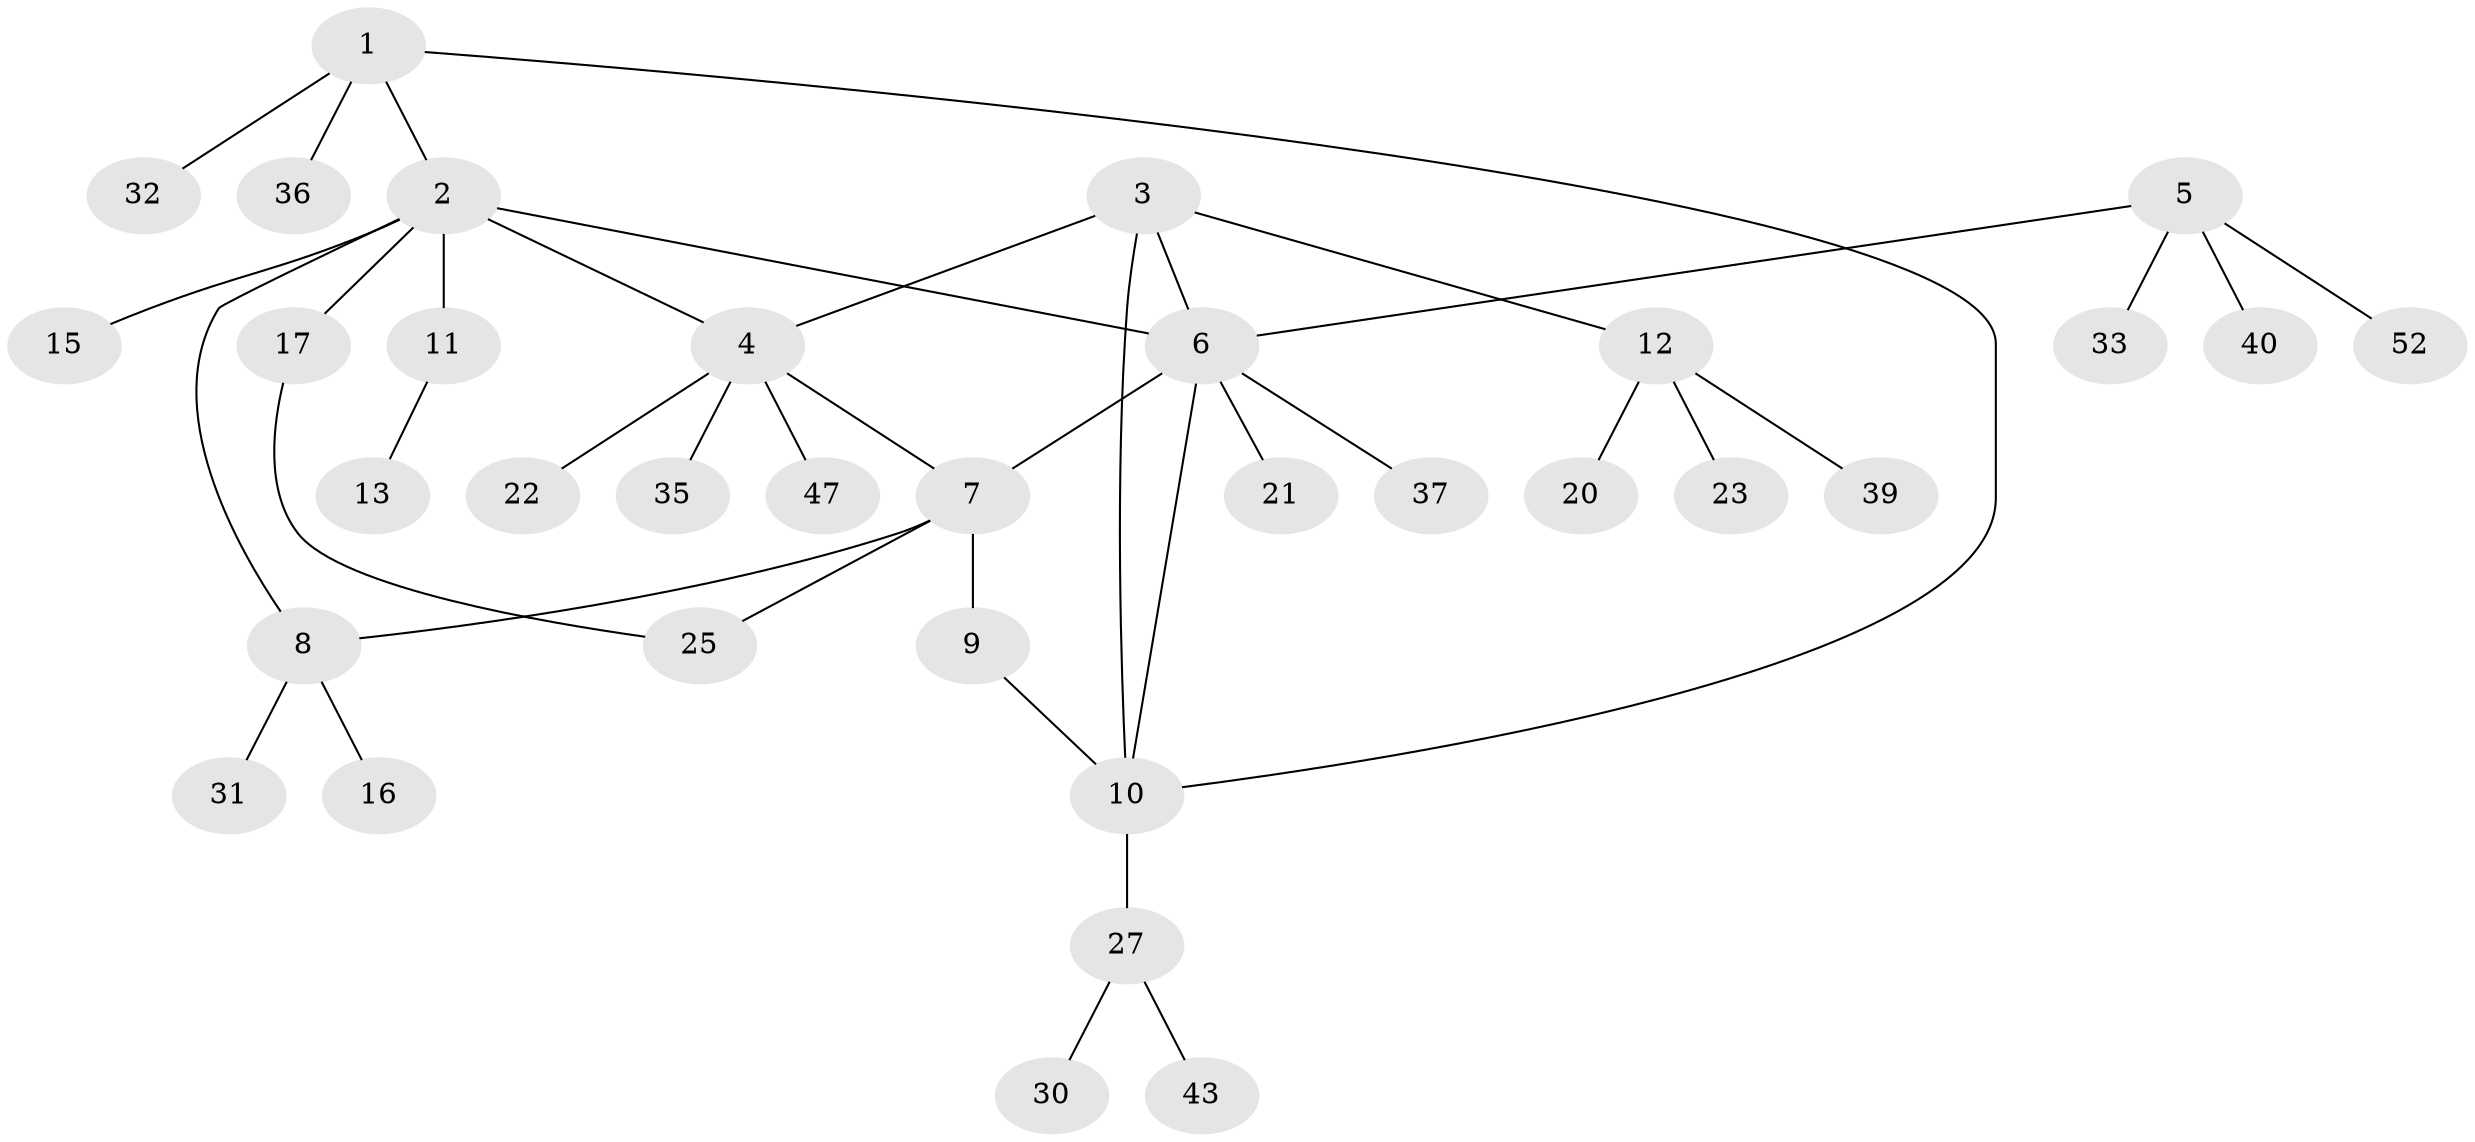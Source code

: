// original degree distribution, {5: 0.057692307692307696, 8: 0.038461538461538464, 6: 0.038461538461538464, 4: 0.057692307692307696, 3: 0.09615384615384616, 1: 0.5384615384615384, 2: 0.17307692307692307}
// Generated by graph-tools (version 1.1) at 2025/11/02/27/25 16:11:37]
// undirected, 34 vertices, 40 edges
graph export_dot {
graph [start="1"]
  node [color=gray90,style=filled];
  1 [super="+41"];
  2 [super="+49"];
  3 [super="+29"];
  4 [super="+42"];
  5 [super="+18"];
  6 [super="+24"];
  7;
  8 [super="+14"];
  9 [super="+44"];
  10 [super="+34"];
  11 [super="+28"];
  12 [super="+19"];
  13;
  15;
  16 [super="+38"];
  17;
  20;
  21 [super="+51"];
  22;
  23;
  25 [super="+26"];
  27 [super="+46"];
  30 [super="+45"];
  31;
  32;
  33;
  35;
  36 [super="+48"];
  37;
  39;
  40;
  43;
  47 [super="+50"];
  52;
  1 -- 2;
  1 -- 10;
  1 -- 32;
  1 -- 36;
  2 -- 4;
  2 -- 6;
  2 -- 8;
  2 -- 11;
  2 -- 15;
  2 -- 17;
  3 -- 4;
  3 -- 6;
  3 -- 10;
  3 -- 12;
  4 -- 7;
  4 -- 22;
  4 -- 35;
  4 -- 47;
  5 -- 6;
  5 -- 33;
  5 -- 40;
  5 -- 52;
  6 -- 7;
  6 -- 10;
  6 -- 21;
  6 -- 37;
  7 -- 8;
  7 -- 9;
  7 -- 25;
  8 -- 16;
  8 -- 31;
  9 -- 10;
  10 -- 27;
  11 -- 13;
  12 -- 20;
  12 -- 23;
  12 -- 39;
  17 -- 25;
  27 -- 30;
  27 -- 43;
}
